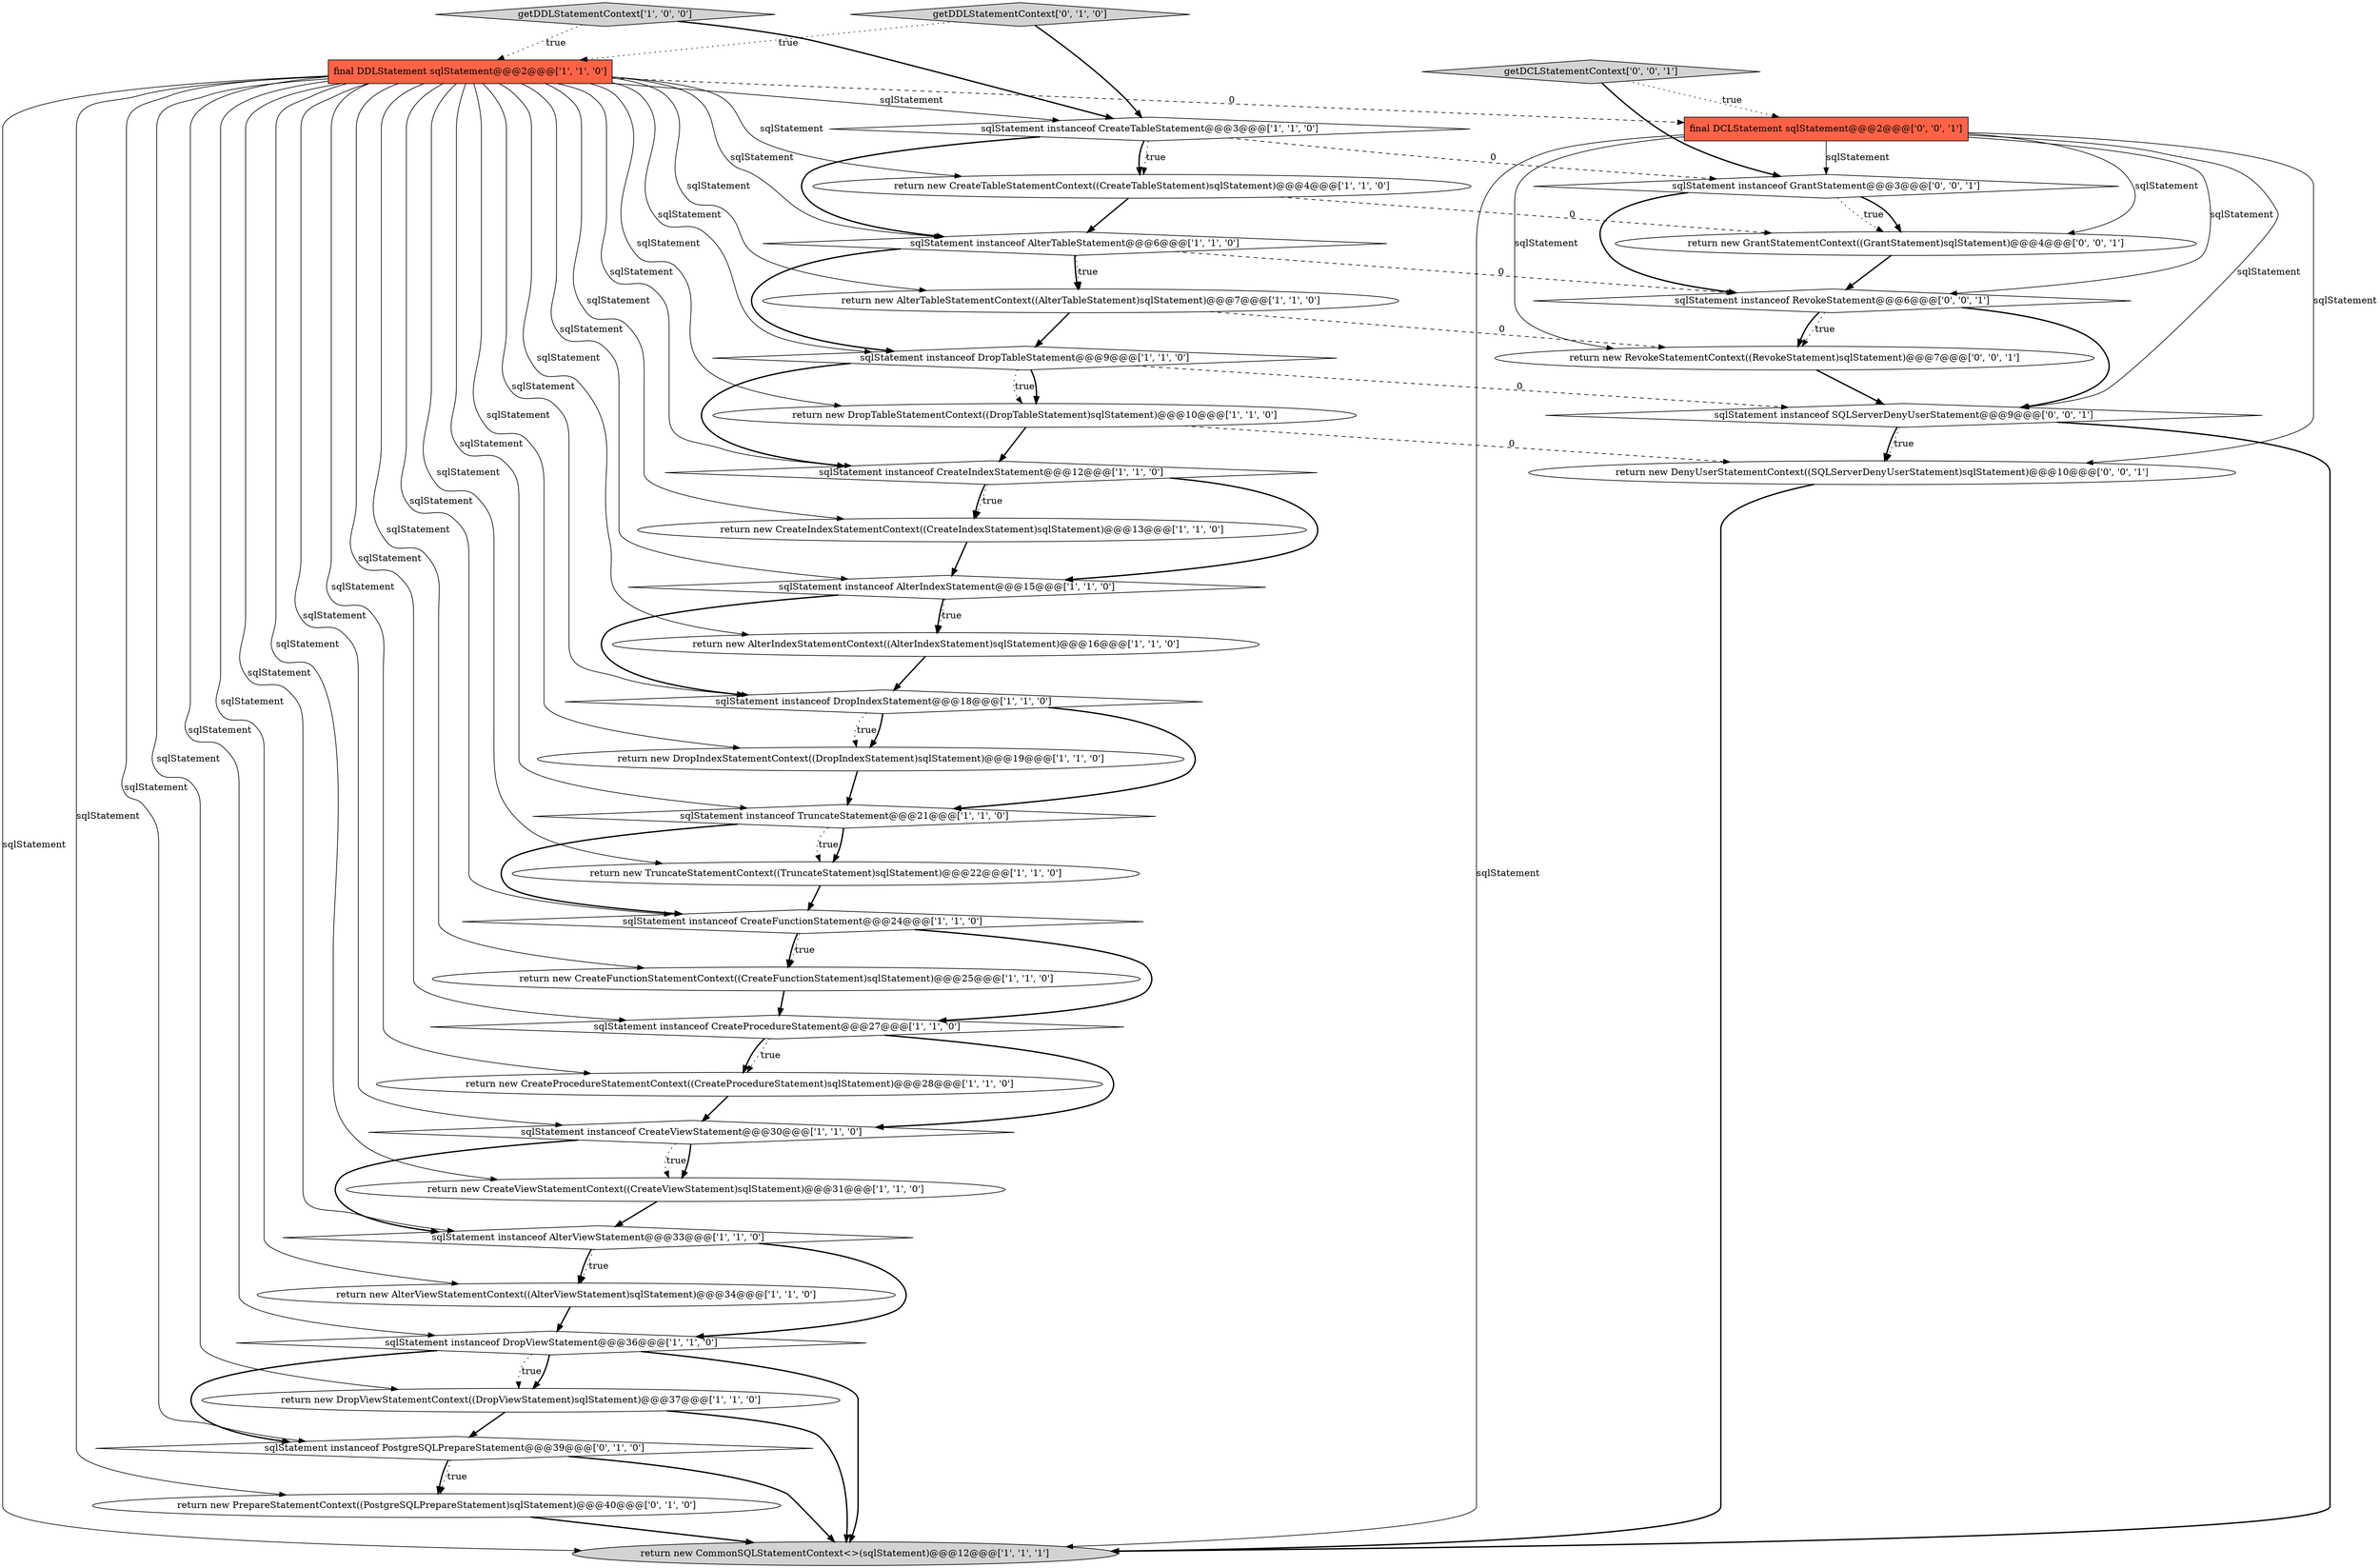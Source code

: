 digraph {
15 [style = filled, label = "return new CreateFunctionStatementContext((CreateFunctionStatement)sqlStatement)@@@25@@@['1', '1', '0']", fillcolor = white, shape = ellipse image = "AAA0AAABBB1BBB"];
13 [style = filled, label = "sqlStatement instanceof DropTableStatement@@@9@@@['1', '1', '0']", fillcolor = white, shape = diamond image = "AAA0AAABBB1BBB"];
9 [style = filled, label = "sqlStatement instanceof CreateProcedureStatement@@@27@@@['1', '1', '0']", fillcolor = white, shape = diamond image = "AAA0AAABBB1BBB"];
6 [style = filled, label = "sqlStatement instanceof DropViewStatement@@@36@@@['1', '1', '0']", fillcolor = white, shape = diamond image = "AAA0AAABBB1BBB"];
11 [style = filled, label = "getDDLStatementContext['1', '0', '0']", fillcolor = lightgray, shape = diamond image = "AAA0AAABBB1BBB"];
19 [style = filled, label = "return new DropTableStatementContext((DropTableStatement)sqlStatement)@@@10@@@['1', '1', '0']", fillcolor = white, shape = ellipse image = "AAA0AAABBB1BBB"];
36 [style = filled, label = "return new RevokeStatementContext((RevokeStatement)sqlStatement)@@@7@@@['0', '0', '1']", fillcolor = white, shape = ellipse image = "AAA0AAABBB3BBB"];
37 [style = filled, label = "sqlStatement instanceof RevokeStatement@@@6@@@['0', '0', '1']", fillcolor = white, shape = diamond image = "AAA0AAABBB3BBB"];
25 [style = filled, label = "return new CreateProcedureStatementContext((CreateProcedureStatement)sqlStatement)@@@28@@@['1', '1', '0']", fillcolor = white, shape = ellipse image = "AAA0AAABBB1BBB"];
17 [style = filled, label = "sqlStatement instanceof TruncateStatement@@@21@@@['1', '1', '0']", fillcolor = white, shape = diamond image = "AAA0AAABBB1BBB"];
35 [style = filled, label = "final DCLStatement sqlStatement@@@2@@@['0', '0', '1']", fillcolor = tomato, shape = box image = "AAA0AAABBB3BBB"];
10 [style = filled, label = "final DDLStatement sqlStatement@@@2@@@['1', '1', '0']", fillcolor = tomato, shape = box image = "AAA0AAABBB1BBB"];
16 [style = filled, label = "sqlStatement instanceof AlterIndexStatement@@@15@@@['1', '1', '0']", fillcolor = white, shape = diamond image = "AAA0AAABBB1BBB"];
30 [style = filled, label = "return new GrantStatementContext((GrantStatement)sqlStatement)@@@4@@@['0', '0', '1']", fillcolor = white, shape = ellipse image = "AAA0AAABBB3BBB"];
12 [style = filled, label = "return new CreateIndexStatementContext((CreateIndexStatement)sqlStatement)@@@13@@@['1', '1', '0']", fillcolor = white, shape = ellipse image = "AAA0AAABBB1BBB"];
0 [style = filled, label = "sqlStatement instanceof CreateViewStatement@@@30@@@['1', '1', '0']", fillcolor = white, shape = diamond image = "AAA0AAABBB1BBB"];
32 [style = filled, label = "sqlStatement instanceof GrantStatement@@@3@@@['0', '0', '1']", fillcolor = white, shape = diamond image = "AAA0AAABBB3BBB"];
24 [style = filled, label = "sqlStatement instanceof CreateTableStatement@@@3@@@['1', '1', '0']", fillcolor = white, shape = diamond image = "AAA0AAABBB1BBB"];
26 [style = filled, label = "return new CreateTableStatementContext((CreateTableStatement)sqlStatement)@@@4@@@['1', '1', '0']", fillcolor = white, shape = ellipse image = "AAA0AAABBB1BBB"];
31 [style = filled, label = "return new DenyUserStatementContext((SQLServerDenyUserStatement)sqlStatement)@@@10@@@['0', '0', '1']", fillcolor = white, shape = ellipse image = "AAA0AAABBB3BBB"];
20 [style = filled, label = "return new TruncateStatementContext((TruncateStatement)sqlStatement)@@@22@@@['1', '1', '0']", fillcolor = white, shape = ellipse image = "AAA0AAABBB1BBB"];
27 [style = filled, label = "getDDLStatementContext['0', '1', '0']", fillcolor = lightgray, shape = diamond image = "AAA0AAABBB2BBB"];
29 [style = filled, label = "return new PrepareStatementContext((PostgreSQLPrepareStatement)sqlStatement)@@@40@@@['0', '1', '0']", fillcolor = white, shape = ellipse image = "AAA1AAABBB2BBB"];
33 [style = filled, label = "sqlStatement instanceof SQLServerDenyUserStatement@@@9@@@['0', '0', '1']", fillcolor = white, shape = diamond image = "AAA0AAABBB3BBB"];
23 [style = filled, label = "sqlStatement instanceof CreateIndexStatement@@@12@@@['1', '1', '0']", fillcolor = white, shape = diamond image = "AAA0AAABBB1BBB"];
2 [style = filled, label = "return new AlterTableStatementContext((AlterTableStatement)sqlStatement)@@@7@@@['1', '1', '0']", fillcolor = white, shape = ellipse image = "AAA0AAABBB1BBB"];
7 [style = filled, label = "return new DropViewStatementContext((DropViewStatement)sqlStatement)@@@37@@@['1', '1', '0']", fillcolor = white, shape = ellipse image = "AAA0AAABBB1BBB"];
21 [style = filled, label = "return new AlterViewStatementContext((AlterViewStatement)sqlStatement)@@@34@@@['1', '1', '0']", fillcolor = white, shape = ellipse image = "AAA0AAABBB1BBB"];
4 [style = filled, label = "sqlStatement instanceof CreateFunctionStatement@@@24@@@['1', '1', '0']", fillcolor = white, shape = diamond image = "AAA0AAABBB1BBB"];
5 [style = filled, label = "return new DropIndexStatementContext((DropIndexStatement)sqlStatement)@@@19@@@['1', '1', '0']", fillcolor = white, shape = ellipse image = "AAA0AAABBB1BBB"];
34 [style = filled, label = "getDCLStatementContext['0', '0', '1']", fillcolor = lightgray, shape = diamond image = "AAA0AAABBB3BBB"];
3 [style = filled, label = "return new AlterIndexStatementContext((AlterIndexStatement)sqlStatement)@@@16@@@['1', '1', '0']", fillcolor = white, shape = ellipse image = "AAA0AAABBB1BBB"];
8 [style = filled, label = "sqlStatement instanceof AlterViewStatement@@@33@@@['1', '1', '0']", fillcolor = white, shape = diamond image = "AAA0AAABBB1BBB"];
18 [style = filled, label = "return new CreateViewStatementContext((CreateViewStatement)sqlStatement)@@@31@@@['1', '1', '0']", fillcolor = white, shape = ellipse image = "AAA0AAABBB1BBB"];
22 [style = filled, label = "sqlStatement instanceof AlterTableStatement@@@6@@@['1', '1', '0']", fillcolor = white, shape = diamond image = "AAA0AAABBB1BBB"];
14 [style = filled, label = "sqlStatement instanceof DropIndexStatement@@@18@@@['1', '1', '0']", fillcolor = white, shape = diamond image = "AAA0AAABBB1BBB"];
1 [style = filled, label = "return new CommonSQLStatementContext<>(sqlStatement)@@@12@@@['1', '1', '1']", fillcolor = lightgray, shape = ellipse image = "AAA0AAABBB1BBB"];
28 [style = filled, label = "sqlStatement instanceof PostgreSQLPrepareStatement@@@39@@@['0', '1', '0']", fillcolor = white, shape = diamond image = "AAA1AAABBB2BBB"];
7->28 [style = bold, label=""];
13->33 [style = dashed, label="0"];
10->35 [style = dashed, label="0"];
14->5 [style = dotted, label="true"];
10->15 [style = solid, label="sqlStatement"];
32->37 [style = bold, label=""];
23->16 [style = bold, label=""];
37->33 [style = bold, label=""];
32->30 [style = dotted, label="true"];
10->28 [style = solid, label="sqlStatement"];
0->8 [style = bold, label=""];
9->25 [style = dotted, label="true"];
19->23 [style = bold, label=""];
33->31 [style = dotted, label="true"];
12->16 [style = bold, label=""];
19->31 [style = dashed, label="0"];
5->17 [style = bold, label=""];
17->4 [style = bold, label=""];
10->9 [style = solid, label="sqlStatement"];
28->1 [style = bold, label=""];
35->37 [style = solid, label="sqlStatement"];
33->1 [style = bold, label=""];
17->20 [style = dotted, label="true"];
4->9 [style = bold, label=""];
35->30 [style = solid, label="sqlStatement"];
7->1 [style = bold, label=""];
10->24 [style = solid, label="sqlStatement"];
10->17 [style = solid, label="sqlStatement"];
35->1 [style = solid, label="sqlStatement"];
9->25 [style = bold, label=""];
35->33 [style = solid, label="sqlStatement"];
26->30 [style = dashed, label="0"];
16->3 [style = dotted, label="true"];
22->13 [style = bold, label=""];
28->29 [style = bold, label=""];
2->36 [style = dashed, label="0"];
14->5 [style = bold, label=""];
10->20 [style = solid, label="sqlStatement"];
26->22 [style = bold, label=""];
14->17 [style = bold, label=""];
3->14 [style = bold, label=""];
10->2 [style = solid, label="sqlStatement"];
15->9 [style = bold, label=""];
33->31 [style = bold, label=""];
11->10 [style = dotted, label="true"];
10->18 [style = solid, label="sqlStatement"];
10->0 [style = solid, label="sqlStatement"];
20->4 [style = bold, label=""];
10->1 [style = solid, label="sqlStatement"];
10->26 [style = solid, label="sqlStatement"];
22->37 [style = dashed, label="0"];
13->19 [style = dotted, label="true"];
0->18 [style = dotted, label="true"];
10->14 [style = solid, label="sqlStatement"];
18->8 [style = bold, label=""];
29->1 [style = bold, label=""];
21->6 [style = bold, label=""];
24->26 [style = bold, label=""];
28->29 [style = dotted, label="true"];
37->36 [style = dotted, label="true"];
27->10 [style = dotted, label="true"];
22->2 [style = bold, label=""];
10->3 [style = solid, label="sqlStatement"];
13->19 [style = bold, label=""];
6->28 [style = bold, label=""];
6->7 [style = dotted, label="true"];
10->16 [style = solid, label="sqlStatement"];
2->13 [style = bold, label=""];
13->23 [style = bold, label=""];
24->32 [style = dashed, label="0"];
9->0 [style = bold, label=""];
10->19 [style = solid, label="sqlStatement"];
8->6 [style = bold, label=""];
17->20 [style = bold, label=""];
35->32 [style = solid, label="sqlStatement"];
11->24 [style = bold, label=""];
8->21 [style = bold, label=""];
10->29 [style = solid, label="sqlStatement"];
10->13 [style = solid, label="sqlStatement"];
23->12 [style = bold, label=""];
10->12 [style = solid, label="sqlStatement"];
16->3 [style = bold, label=""];
36->33 [style = bold, label=""];
25->0 [style = bold, label=""];
6->1 [style = bold, label=""];
10->21 [style = solid, label="sqlStatement"];
10->25 [style = solid, label="sqlStatement"];
35->36 [style = solid, label="sqlStatement"];
10->7 [style = solid, label="sqlStatement"];
31->1 [style = bold, label=""];
30->37 [style = bold, label=""];
24->26 [style = dotted, label="true"];
8->21 [style = dotted, label="true"];
34->35 [style = dotted, label="true"];
24->22 [style = bold, label=""];
22->2 [style = dotted, label="true"];
10->22 [style = solid, label="sqlStatement"];
27->24 [style = bold, label=""];
37->36 [style = bold, label=""];
4->15 [style = dotted, label="true"];
35->31 [style = solid, label="sqlStatement"];
16->14 [style = bold, label=""];
10->5 [style = solid, label="sqlStatement"];
32->30 [style = bold, label=""];
10->23 [style = solid, label="sqlStatement"];
10->8 [style = solid, label="sqlStatement"];
6->7 [style = bold, label=""];
4->15 [style = bold, label=""];
10->4 [style = solid, label="sqlStatement"];
0->18 [style = bold, label=""];
10->6 [style = solid, label="sqlStatement"];
34->32 [style = bold, label=""];
23->12 [style = dotted, label="true"];
}

